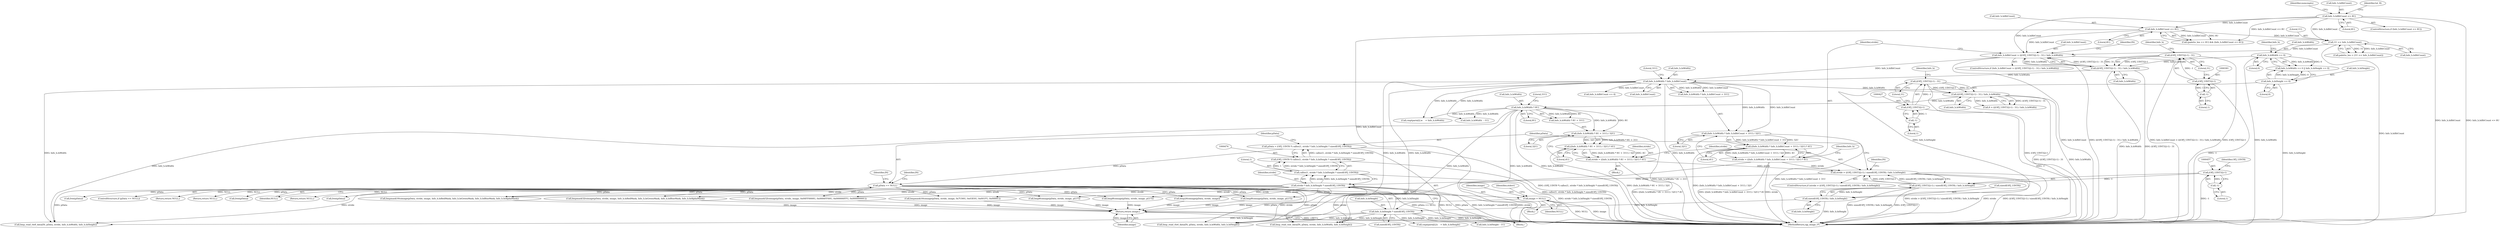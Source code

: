 digraph "0_openjpeg_da940424816e11d624362ce080bc026adffa26e8@pointer" {
"1000965" [label="(Call,image = NULL)"];
"1000486" [label="(Call,pData == NULL)"];
"1000471" [label="(Call,pData = (OPJ_UINT8 *) calloc(1, stride * Info_h.biHeight * sizeof(OPJ_UINT8)))"];
"1000473" [label="(Call,(OPJ_UINT8 *) calloc(1, stride * Info_h.biHeight * sizeof(OPJ_UINT8)))"];
"1000475" [label="(Call,calloc(1, stride * Info_h.biHeight * sizeof(OPJ_UINT8)))"];
"1000477" [label="(Call,stride * Info_h.biHeight * sizeof(OPJ_UINT8))"];
"1000453" [label="(Call,stride > ((OPJ_UINT32)-1) / sizeof(OPJ_UINT8) / Info_h.biHeight)"];
"1000393" [label="(Call,stride = ((Info_h.biWidth * Info_h.biBitCount + 31U) / 32U) * 4U)"];
"1000395" [label="(Call,((Info_h.biWidth * Info_h.biBitCount + 31U) / 32U) * 4U)"];
"1000396" [label="(Call,(Info_h.biWidth * Info_h.biBitCount + 31U) / 32U)"];
"1000398" [label="(Call,Info_h.biWidth * Info_h.biBitCount)"];
"1000378" [label="(Call,(((OPJ_UINT32)-1) - 31) / Info_h.biWidth)"];
"1000379" [label="(Call,((OPJ_UINT32)-1) - 31)"];
"1000380" [label="(Call,(OPJ_UINT32)-1)"];
"1000382" [label="(Call,-1)"];
"1000358" [label="(Call,Info_h.biWidth == 0)"];
"1000374" [label="(Call,Info_h.biBitCount > (((OPJ_UINT32)-1) - 31) / Info_h.biWidth)"];
"1000253" [label="(Call,1U << Info_h.biBitCount)"];
"1000205" [label="(Call,Info_h.biBitCount <= 8U)"];
"1000245" [label="(Call,Info_h.biBitCount <= 8U)"];
"1000439" [label="(Call,stride = ((Info_h.biWidth * 8U + 31U) / 32U) * 4U)"];
"1000441" [label="(Call,((Info_h.biWidth * 8U + 31U) / 32U) * 4U)"];
"1000442" [label="(Call,(Info_h.biWidth * 8U + 31U) / 32U)"];
"1000444" [label="(Call,Info_h.biWidth * 8U)"];
"1000424" [label="(Call,(((OPJ_UINT32)-1) - 31) / Info_h.biWidth)"];
"1000425" [label="(Call,((OPJ_UINT32)-1) - 31)"];
"1000426" [label="(Call,(OPJ_UINT32)-1)"];
"1000428" [label="(Call,-1)"];
"1000455" [label="(Call,((OPJ_UINT32)-1) / sizeof(OPJ_UINT8) / Info_h.biHeight)"];
"1000456" [label="(Call,(OPJ_UINT32)-1)"];
"1000458" [label="(Call,-1)"];
"1000460" [label="(Call,sizeof(OPJ_UINT8) / Info_h.biHeight)"];
"1000363" [label="(Call,Info_h.biHeight == 0)"];
"1000479" [label="(Call,Info_h.biHeight * sizeof(OPJ_UINT8))"];
"1000978" [label="(Return,return image;)"];
"1000339" [label="(Identifier,numcmpts)"];
"1000412" [label="(Identifier,Info_h)"];
"1000780" [label="(Call,bmp8toimage(pData, stride, image, pLUT))"];
"1000966" [label="(Identifier,image)"];
"1000255" [label="(Call,Info_h.biBitCount)"];
"1000246" [label="(Call,Info_h.biBitCount)"];
"1000495" [label="(Identifier,IN)"];
"1000448" [label="(Literal,8U)"];
"1000488" [label="(Identifier,NULL)"];
"1000406" [label="(Literal,32U)"];
"1000515" [label="(Call,bmp_read_raw_data(IN, pData, stride, Info_h.biWidth, Info_h.biHeight))"];
"1000386" [label="(Identifier,Info_h)"];
"1000444" [label="(Call,Info_h.biWidth * 8U)"];
"1000462" [label="(Identifier,OPJ_UINT8)"];
"1000443" [label="(Call,Info_h.biWidth * 8U + 31U)"];
"1000359" [label="(Call,Info_h.biWidth)"];
"1000570" [label="(Return,return NULL;)"];
"1000367" [label="(Literal,0)"];
"1000974" [label="(Call,free(pData))"];
"1000249" [label="(Literal,8U)"];
"1000566" [label="(Call,free(pData))"];
"1000124" [label="(Block,)"];
"1000430" [label="(Literal,31)"];
"1000442" [label="(Call,(Info_h.biWidth * 8U + 31U) / 32U)"];
"1000424" [label="(Call,(((OPJ_UINT32)-1) - 31) / Info_h.biWidth)"];
"1000762" [label="(Call,bmp24toimage(pData, stride, image))"];
"1000397" [label="(Call,Info_h.biWidth * Info_h.biBitCount + 31U)"];
"1000456" [label="(Call,(OPJ_UINT32)-1)"];
"1000818" [label="(Call,bmp8toimage(pData, stride, image, pLUT))"];
"1000384" [label="(Literal,31)"];
"1000440" [label="(Identifier,stride)"];
"1000410" [label="(Call,Info_h.biBitCount == 4)"];
"1000483" [label="(Call,sizeof(OPJ_UINT8))"];
"1000477" [label="(Call,stride * Info_h.biHeight * sizeof(OPJ_UINT8))"];
"1000965" [label="(Call,image = NULL)"];
"1000379" [label="(Call,((OPJ_UINT32)-1) - 31)"];
"1000491" [label="(Identifier,IN)"];
"1000945" [label="(Call,bmpmask16toimage(pData, stride, image, Info_h.biRedMask, Info_h.biGreenMask, Info_h.biBlueMask, Info_h.biAlphaMask))"];
"1000980" [label="(MethodReturn,opj_image_t*)"];
"1000472" [label="(Identifier,pData)"];
"1000478" [label="(Identifier,stride)"];
"1000452" [label="(ControlStructure,if (stride > ((OPJ_UINT32)-1) / sizeof(OPJ_UINT8) / Info_h.biHeight))"];
"1000380" [label="(Call,(OPJ_UINT32)-1)"];
"1000363" [label="(Call,Info_h.biHeight == 0)"];
"1000485" [label="(ControlStructure,if (pData == NULL))"];
"1000375" [label="(Call,Info_h.biBitCount)"];
"1000390" [label="(Identifier,IN)"];
"1000396" [label="(Call,(Info_h.biWidth * Info_h.biBitCount + 31U) / 32U)"];
"1000206" [label="(Call,Info_h.biBitCount)"];
"1000393" [label="(Call,stride = ((Info_h.biWidth * Info_h.biBitCount + 31U) / 32U) * 4U)"];
"1000455" [label="(Call,((OPJ_UINT32)-1) / sizeof(OPJ_UINT8) / Info_h.biHeight)"];
"1000460" [label="(Call,sizeof(OPJ_UINT8) / Info_h.biHeight)"];
"1000475" [label="(Call,calloc(1, stride * Info_h.biHeight * sizeof(OPJ_UINT8)))"];
"1000451" [label="(Literal,4U)"];
"1000487" [label="(Identifier,pData)"];
"1000402" [label="(Call,Info_h.biBitCount)"];
"1000479" [label="(Call,Info_h.biHeight * sizeof(OPJ_UINT8))"];
"1000962" [label="(Block,)"];
"1000480" [label="(Call,Info_h.biHeight)"];
"1000445" [label="(Call,Info_h.biWidth)"];
"1000394" [label="(Identifier,stride)"];
"1000431" [label="(Call,Info_h.biWidth)"];
"1000967" [label="(Identifier,NULL)"];
"1000373" [label="(ControlStructure,if (Info_h.biBitCount > (((OPJ_UINT32)-1) - 31) / Info_h.biWidth))"];
"1000425" [label="(Call,((OPJ_UINT32)-1) - 31)"];
"1000426" [label="(Call,(OPJ_UINT32)-1)"];
"1000458" [label="(Call,-1)"];
"1000205" [label="(Call,Info_h.biBitCount <= 8U)"];
"1000441" [label="(Call,((Info_h.biWidth * 8U + 31U) / 32U) * 4U)"];
"1000449" [label="(Literal,31U)"];
"1000529" [label="(Call,bmp_read_rle8_data(IN, pData, stride, Info_h.biWidth, Info_h.biHeight))"];
"1000429" [label="(Literal,1)"];
"1000799" [label="(Call,bmp8toimage(pData, stride, image, pLUT))"];
"1000378" [label="(Call,(((OPJ_UINT32)-1) - 31) / Info_h.biWidth)"];
"1000241" [label="(Call,(palette_len == 0U) && (Info_h.biBitCount <= 8U))"];
"1000476" [label="(Literal,1)"];
"1000428" [label="(Call,-1)"];
"1000405" [label="(Literal,31U)"];
"1000253" [label="(Call,1U << Info_h.biBitCount)"];
"1000633" [label="(Call,cmptparm[i].w    = Info_h.biWidth)"];
"1000245" [label="(Call,Info_h.biBitCount <= 8U)"];
"1000673" [label="(Return,return NULL;)"];
"1000357" [label="(Call,Info_h.biWidth == 0 || Info_h.biHeight == 0)"];
"1000450" [label="(Literal,32U)"];
"1000859" [label="(Call,bmpmask32toimage(pData, stride, image, Info_h.biRedMask, Info_h.biGreenMask, Info_h.biBlueMask, Info_h.biAlphaMask))"];
"1000969" [label="(Identifier,stderr)"];
"1000439" [label="(Call,stride = ((Info_h.biWidth * 8U + 31U) / 32U) * 4U)"];
"1000717" [label="(Call,Info_h.biWidth  - 1U)"];
"1000492" [label="(Return,return NULL;)"];
"1000463" [label="(Call,Info_h.biHeight)"];
"1000209" [label="(Literal,8U)"];
"1000382" [label="(Call,-1)"];
"1000642" [label="(Call,cmptparm[i].h    = Info_h.biHeight)"];
"1000738" [label="(Call,Info_h.biHeight - 1U)"];
"1000543" [label="(Call,bmp_read_rle4_data(IN, pData, stride, Info_h.biWidth, Info_h.biHeight))"];
"1000468" [label="(Identifier,IN)"];
"1000422" [label="(Call,8 > (((OPJ_UINT32)-1) - 31) / Info_h.biWidth)"];
"1000398" [label="(Call,Info_h.biWidth * Info_h.biBitCount)"];
"1000978" [label="(Return,return image;)"];
"1000364" [label="(Call,Info_h.biHeight)"];
"1000471" [label="(Call,pData = (OPJ_UINT8 *) calloc(1, stride * Info_h.biHeight * sizeof(OPJ_UINT8)))"];
"1000407" [label="(Literal,4U)"];
"1000383" [label="(Literal,1)"];
"1000214" [label="(Identifier,lut_R)"];
"1000454" [label="(Identifier,stride)"];
"1000251" [label="(Call,palette_len = (1U << Info_h.biBitCount))"];
"1000254" [label="(Literal,1U)"];
"1000432" [label="(Identifier,Info_h)"];
"1000459" [label="(Literal,1)"];
"1000453" [label="(Call,stride > ((OPJ_UINT32)-1) / sizeof(OPJ_UINT8) / Info_h.biHeight)"];
"1000362" [label="(Literal,0)"];
"1000399" [label="(Call,Info_h.biWidth)"];
"1000486" [label="(Call,pData == NULL)"];
"1000979" [label="(Identifier,image)"];
"1000420" [label="(Block,)"];
"1000385" [label="(Call,Info_h.biWidth)"];
"1000889" [label="(Call,bmpmask16toimage(pData, stride, image, 0x7C00U, 0x03E0U, 0x001FU, 0x0000U))"];
"1000358" [label="(Call,Info_h.biWidth == 0)"];
"1000837" [label="(Call,bmpmask32toimage(pData, stride, image, 0x00FF0000U, 0x0000FF00U, 0x000000FFU, 0x00000000U))"];
"1000671" [label="(Call,free(pData))"];
"1000473" [label="(Call,(OPJ_UINT8 *) calloc(1, stride * Info_h.biHeight * sizeof(OPJ_UINT8)))"];
"1000461" [label="(Call,sizeof(OPJ_UINT8))"];
"1000204" [label="(ControlStructure,if (Info_h.biBitCount <= 8U))"];
"1000365" [label="(Identifier,Info_h)"];
"1000374" [label="(Call,Info_h.biBitCount > (((OPJ_UINT32)-1) - 31) / Info_h.biWidth)"];
"1000395" [label="(Call,((Info_h.biWidth * Info_h.biBitCount + 31U) / 32U) * 4U)"];
"1000965" -> "1000962"  [label="AST: "];
"1000965" -> "1000967"  [label="CFG: "];
"1000966" -> "1000965"  [label="AST: "];
"1000967" -> "1000965"  [label="AST: "];
"1000969" -> "1000965"  [label="CFG: "];
"1000965" -> "1000980"  [label="DDG: NULL"];
"1000965" -> "1000980"  [label="DDG: image"];
"1000486" -> "1000965"  [label="DDG: NULL"];
"1000965" -> "1000978"  [label="DDG: image"];
"1000486" -> "1000485"  [label="AST: "];
"1000486" -> "1000488"  [label="CFG: "];
"1000487" -> "1000486"  [label="AST: "];
"1000488" -> "1000486"  [label="AST: "];
"1000491" -> "1000486"  [label="CFG: "];
"1000495" -> "1000486"  [label="CFG: "];
"1000486" -> "1000980"  [label="DDG: pData == NULL"];
"1000486" -> "1000980"  [label="DDG: NULL"];
"1000486" -> "1000980"  [label="DDG: pData"];
"1000471" -> "1000486"  [label="DDG: pData"];
"1000486" -> "1000492"  [label="DDG: NULL"];
"1000486" -> "1000515"  [label="DDG: pData"];
"1000486" -> "1000529"  [label="DDG: pData"];
"1000486" -> "1000543"  [label="DDG: pData"];
"1000486" -> "1000566"  [label="DDG: pData"];
"1000486" -> "1000570"  [label="DDG: NULL"];
"1000486" -> "1000671"  [label="DDG: pData"];
"1000486" -> "1000673"  [label="DDG: NULL"];
"1000486" -> "1000762"  [label="DDG: pData"];
"1000486" -> "1000780"  [label="DDG: pData"];
"1000486" -> "1000799"  [label="DDG: pData"];
"1000486" -> "1000818"  [label="DDG: pData"];
"1000486" -> "1000837"  [label="DDG: pData"];
"1000486" -> "1000859"  [label="DDG: pData"];
"1000486" -> "1000889"  [label="DDG: pData"];
"1000486" -> "1000945"  [label="DDG: pData"];
"1000486" -> "1000974"  [label="DDG: pData"];
"1000471" -> "1000124"  [label="AST: "];
"1000471" -> "1000473"  [label="CFG: "];
"1000472" -> "1000471"  [label="AST: "];
"1000473" -> "1000471"  [label="AST: "];
"1000487" -> "1000471"  [label="CFG: "];
"1000471" -> "1000980"  [label="DDG: (OPJ_UINT8 *) calloc(1, stride * Info_h.biHeight * sizeof(OPJ_UINT8))"];
"1000473" -> "1000471"  [label="DDG: calloc(1, stride * Info_h.biHeight * sizeof(OPJ_UINT8))"];
"1000473" -> "1000475"  [label="CFG: "];
"1000474" -> "1000473"  [label="AST: "];
"1000475" -> "1000473"  [label="AST: "];
"1000473" -> "1000980"  [label="DDG: calloc(1, stride * Info_h.biHeight * sizeof(OPJ_UINT8))"];
"1000475" -> "1000473"  [label="DDG: 1"];
"1000475" -> "1000473"  [label="DDG: stride * Info_h.biHeight * sizeof(OPJ_UINT8)"];
"1000475" -> "1000477"  [label="CFG: "];
"1000476" -> "1000475"  [label="AST: "];
"1000477" -> "1000475"  [label="AST: "];
"1000475" -> "1000980"  [label="DDG: stride * Info_h.biHeight * sizeof(OPJ_UINT8)"];
"1000477" -> "1000475"  [label="DDG: stride"];
"1000477" -> "1000475"  [label="DDG: Info_h.biHeight * sizeof(OPJ_UINT8)"];
"1000477" -> "1000479"  [label="CFG: "];
"1000478" -> "1000477"  [label="AST: "];
"1000479" -> "1000477"  [label="AST: "];
"1000477" -> "1000980"  [label="DDG: Info_h.biHeight * sizeof(OPJ_UINT8)"];
"1000477" -> "1000980"  [label="DDG: stride"];
"1000453" -> "1000477"  [label="DDG: stride"];
"1000479" -> "1000477"  [label="DDG: Info_h.biHeight"];
"1000477" -> "1000515"  [label="DDG: stride"];
"1000477" -> "1000529"  [label="DDG: stride"];
"1000477" -> "1000543"  [label="DDG: stride"];
"1000477" -> "1000762"  [label="DDG: stride"];
"1000477" -> "1000780"  [label="DDG: stride"];
"1000477" -> "1000799"  [label="DDG: stride"];
"1000477" -> "1000818"  [label="DDG: stride"];
"1000477" -> "1000837"  [label="DDG: stride"];
"1000477" -> "1000859"  [label="DDG: stride"];
"1000477" -> "1000889"  [label="DDG: stride"];
"1000477" -> "1000945"  [label="DDG: stride"];
"1000453" -> "1000452"  [label="AST: "];
"1000453" -> "1000455"  [label="CFG: "];
"1000454" -> "1000453"  [label="AST: "];
"1000455" -> "1000453"  [label="AST: "];
"1000468" -> "1000453"  [label="CFG: "];
"1000472" -> "1000453"  [label="CFG: "];
"1000453" -> "1000980"  [label="DDG: ((OPJ_UINT32)-1) / sizeof(OPJ_UINT8) / Info_h.biHeight"];
"1000453" -> "1000980"  [label="DDG: stride > ((OPJ_UINT32)-1) / sizeof(OPJ_UINT8) / Info_h.biHeight"];
"1000453" -> "1000980"  [label="DDG: stride"];
"1000393" -> "1000453"  [label="DDG: stride"];
"1000439" -> "1000453"  [label="DDG: stride"];
"1000455" -> "1000453"  [label="DDG: (OPJ_UINT32)-1"];
"1000455" -> "1000453"  [label="DDG: sizeof(OPJ_UINT8) / Info_h.biHeight"];
"1000393" -> "1000124"  [label="AST: "];
"1000393" -> "1000395"  [label="CFG: "];
"1000394" -> "1000393"  [label="AST: "];
"1000395" -> "1000393"  [label="AST: "];
"1000412" -> "1000393"  [label="CFG: "];
"1000393" -> "1000980"  [label="DDG: stride"];
"1000393" -> "1000980"  [label="DDG: ((Info_h.biWidth * Info_h.biBitCount + 31U) / 32U) * 4U"];
"1000395" -> "1000393"  [label="DDG: (Info_h.biWidth * Info_h.biBitCount + 31U) / 32U"];
"1000395" -> "1000393"  [label="DDG: 4U"];
"1000395" -> "1000407"  [label="CFG: "];
"1000396" -> "1000395"  [label="AST: "];
"1000407" -> "1000395"  [label="AST: "];
"1000395" -> "1000980"  [label="DDG: (Info_h.biWidth * Info_h.biBitCount + 31U) / 32U"];
"1000396" -> "1000395"  [label="DDG: Info_h.biWidth * Info_h.biBitCount + 31U"];
"1000396" -> "1000395"  [label="DDG: 32U"];
"1000396" -> "1000406"  [label="CFG: "];
"1000397" -> "1000396"  [label="AST: "];
"1000406" -> "1000396"  [label="AST: "];
"1000407" -> "1000396"  [label="CFG: "];
"1000396" -> "1000980"  [label="DDG: Info_h.biWidth * Info_h.biBitCount + 31U"];
"1000398" -> "1000396"  [label="DDG: Info_h.biWidth"];
"1000398" -> "1000396"  [label="DDG: Info_h.biBitCount"];
"1000398" -> "1000397"  [label="AST: "];
"1000398" -> "1000402"  [label="CFG: "];
"1000399" -> "1000398"  [label="AST: "];
"1000402" -> "1000398"  [label="AST: "];
"1000405" -> "1000398"  [label="CFG: "];
"1000398" -> "1000980"  [label="DDG: Info_h.biWidth"];
"1000398" -> "1000397"  [label="DDG: Info_h.biWidth"];
"1000398" -> "1000397"  [label="DDG: Info_h.biBitCount"];
"1000378" -> "1000398"  [label="DDG: Info_h.biWidth"];
"1000374" -> "1000398"  [label="DDG: Info_h.biBitCount"];
"1000398" -> "1000410"  [label="DDG: Info_h.biBitCount"];
"1000398" -> "1000424"  [label="DDG: Info_h.biWidth"];
"1000398" -> "1000515"  [label="DDG: Info_h.biWidth"];
"1000398" -> "1000529"  [label="DDG: Info_h.biWidth"];
"1000398" -> "1000543"  [label="DDG: Info_h.biWidth"];
"1000398" -> "1000633"  [label="DDG: Info_h.biWidth"];
"1000398" -> "1000717"  [label="DDG: Info_h.biWidth"];
"1000378" -> "1000374"  [label="AST: "];
"1000378" -> "1000385"  [label="CFG: "];
"1000379" -> "1000378"  [label="AST: "];
"1000385" -> "1000378"  [label="AST: "];
"1000374" -> "1000378"  [label="CFG: "];
"1000378" -> "1000980"  [label="DDG: ((OPJ_UINT32)-1) - 31"];
"1000378" -> "1000980"  [label="DDG: Info_h.biWidth"];
"1000378" -> "1000374"  [label="DDG: ((OPJ_UINT32)-1) - 31"];
"1000378" -> "1000374"  [label="DDG: Info_h.biWidth"];
"1000379" -> "1000378"  [label="DDG: (OPJ_UINT32)-1"];
"1000379" -> "1000378"  [label="DDG: 31"];
"1000358" -> "1000378"  [label="DDG: Info_h.biWidth"];
"1000379" -> "1000384"  [label="CFG: "];
"1000380" -> "1000379"  [label="AST: "];
"1000384" -> "1000379"  [label="AST: "];
"1000386" -> "1000379"  [label="CFG: "];
"1000379" -> "1000980"  [label="DDG: (OPJ_UINT32)-1"];
"1000380" -> "1000379"  [label="DDG: -1"];
"1000380" -> "1000382"  [label="CFG: "];
"1000381" -> "1000380"  [label="AST: "];
"1000382" -> "1000380"  [label="AST: "];
"1000384" -> "1000380"  [label="CFG: "];
"1000380" -> "1000980"  [label="DDG: -1"];
"1000382" -> "1000380"  [label="DDG: 1"];
"1000382" -> "1000383"  [label="CFG: "];
"1000383" -> "1000382"  [label="AST: "];
"1000358" -> "1000357"  [label="AST: "];
"1000358" -> "1000362"  [label="CFG: "];
"1000359" -> "1000358"  [label="AST: "];
"1000362" -> "1000358"  [label="AST: "];
"1000365" -> "1000358"  [label="CFG: "];
"1000357" -> "1000358"  [label="CFG: "];
"1000358" -> "1000980"  [label="DDG: Info_h.biWidth"];
"1000358" -> "1000357"  [label="DDG: Info_h.biWidth"];
"1000358" -> "1000357"  [label="DDG: 0"];
"1000374" -> "1000373"  [label="AST: "];
"1000375" -> "1000374"  [label="AST: "];
"1000390" -> "1000374"  [label="CFG: "];
"1000394" -> "1000374"  [label="CFG: "];
"1000374" -> "1000980"  [label="DDG: Info_h.biBitCount"];
"1000374" -> "1000980"  [label="DDG: (((OPJ_UINT32)-1) - 31) / Info_h.biWidth"];
"1000374" -> "1000980"  [label="DDG: Info_h.biBitCount > (((OPJ_UINT32)-1) - 31) / Info_h.biWidth"];
"1000253" -> "1000374"  [label="DDG: Info_h.biBitCount"];
"1000205" -> "1000374"  [label="DDG: Info_h.biBitCount"];
"1000245" -> "1000374"  [label="DDG: Info_h.biBitCount"];
"1000253" -> "1000251"  [label="AST: "];
"1000253" -> "1000255"  [label="CFG: "];
"1000254" -> "1000253"  [label="AST: "];
"1000255" -> "1000253"  [label="AST: "];
"1000251" -> "1000253"  [label="CFG: "];
"1000253" -> "1000980"  [label="DDG: Info_h.biBitCount"];
"1000253" -> "1000251"  [label="DDG: 1U"];
"1000253" -> "1000251"  [label="DDG: Info_h.biBitCount"];
"1000205" -> "1000253"  [label="DDG: Info_h.biBitCount"];
"1000245" -> "1000253"  [label="DDG: Info_h.biBitCount"];
"1000205" -> "1000204"  [label="AST: "];
"1000205" -> "1000209"  [label="CFG: "];
"1000206" -> "1000205"  [label="AST: "];
"1000209" -> "1000205"  [label="AST: "];
"1000214" -> "1000205"  [label="CFG: "];
"1000339" -> "1000205"  [label="CFG: "];
"1000205" -> "1000980"  [label="DDG: Info_h.biBitCount"];
"1000205" -> "1000980"  [label="DDG: Info_h.biBitCount <= 8U"];
"1000205" -> "1000241"  [label="DDG: Info_h.biBitCount <= 8U"];
"1000205" -> "1000245"  [label="DDG: Info_h.biBitCount"];
"1000245" -> "1000241"  [label="AST: "];
"1000245" -> "1000249"  [label="CFG: "];
"1000246" -> "1000245"  [label="AST: "];
"1000249" -> "1000245"  [label="AST: "];
"1000241" -> "1000245"  [label="CFG: "];
"1000245" -> "1000980"  [label="DDG: Info_h.biBitCount"];
"1000245" -> "1000241"  [label="DDG: Info_h.biBitCount"];
"1000245" -> "1000241"  [label="DDG: 8U"];
"1000439" -> "1000420"  [label="AST: "];
"1000439" -> "1000441"  [label="CFG: "];
"1000440" -> "1000439"  [label="AST: "];
"1000441" -> "1000439"  [label="AST: "];
"1000454" -> "1000439"  [label="CFG: "];
"1000439" -> "1000980"  [label="DDG: ((Info_h.biWidth * 8U + 31U) / 32U) * 4U"];
"1000441" -> "1000439"  [label="DDG: (Info_h.biWidth * 8U + 31U) / 32U"];
"1000441" -> "1000439"  [label="DDG: 4U"];
"1000441" -> "1000451"  [label="CFG: "];
"1000442" -> "1000441"  [label="AST: "];
"1000451" -> "1000441"  [label="AST: "];
"1000441" -> "1000980"  [label="DDG: (Info_h.biWidth * 8U + 31U) / 32U"];
"1000442" -> "1000441"  [label="DDG: Info_h.biWidth * 8U + 31U"];
"1000442" -> "1000441"  [label="DDG: 32U"];
"1000442" -> "1000450"  [label="CFG: "];
"1000443" -> "1000442"  [label="AST: "];
"1000450" -> "1000442"  [label="AST: "];
"1000451" -> "1000442"  [label="CFG: "];
"1000442" -> "1000980"  [label="DDG: Info_h.biWidth * 8U + 31U"];
"1000444" -> "1000442"  [label="DDG: Info_h.biWidth"];
"1000444" -> "1000442"  [label="DDG: 8U"];
"1000444" -> "1000443"  [label="AST: "];
"1000444" -> "1000448"  [label="CFG: "];
"1000445" -> "1000444"  [label="AST: "];
"1000448" -> "1000444"  [label="AST: "];
"1000449" -> "1000444"  [label="CFG: "];
"1000444" -> "1000980"  [label="DDG: Info_h.biWidth"];
"1000444" -> "1000443"  [label="DDG: Info_h.biWidth"];
"1000444" -> "1000443"  [label="DDG: 8U"];
"1000424" -> "1000444"  [label="DDG: Info_h.biWidth"];
"1000444" -> "1000515"  [label="DDG: Info_h.biWidth"];
"1000444" -> "1000529"  [label="DDG: Info_h.biWidth"];
"1000444" -> "1000543"  [label="DDG: Info_h.biWidth"];
"1000444" -> "1000633"  [label="DDG: Info_h.biWidth"];
"1000444" -> "1000717"  [label="DDG: Info_h.biWidth"];
"1000424" -> "1000422"  [label="AST: "];
"1000424" -> "1000431"  [label="CFG: "];
"1000425" -> "1000424"  [label="AST: "];
"1000431" -> "1000424"  [label="AST: "];
"1000422" -> "1000424"  [label="CFG: "];
"1000424" -> "1000980"  [label="DDG: ((OPJ_UINT32)-1) - 31"];
"1000424" -> "1000980"  [label="DDG: Info_h.biWidth"];
"1000424" -> "1000422"  [label="DDG: ((OPJ_UINT32)-1) - 31"];
"1000424" -> "1000422"  [label="DDG: Info_h.biWidth"];
"1000425" -> "1000424"  [label="DDG: (OPJ_UINT32)-1"];
"1000425" -> "1000424"  [label="DDG: 31"];
"1000425" -> "1000430"  [label="CFG: "];
"1000426" -> "1000425"  [label="AST: "];
"1000430" -> "1000425"  [label="AST: "];
"1000432" -> "1000425"  [label="CFG: "];
"1000425" -> "1000980"  [label="DDG: (OPJ_UINT32)-1"];
"1000426" -> "1000425"  [label="DDG: -1"];
"1000426" -> "1000428"  [label="CFG: "];
"1000427" -> "1000426"  [label="AST: "];
"1000428" -> "1000426"  [label="AST: "];
"1000430" -> "1000426"  [label="CFG: "];
"1000426" -> "1000980"  [label="DDG: -1"];
"1000428" -> "1000426"  [label="DDG: 1"];
"1000428" -> "1000429"  [label="CFG: "];
"1000429" -> "1000428"  [label="AST: "];
"1000455" -> "1000460"  [label="CFG: "];
"1000456" -> "1000455"  [label="AST: "];
"1000460" -> "1000455"  [label="AST: "];
"1000455" -> "1000980"  [label="DDG: sizeof(OPJ_UINT8) / Info_h.biHeight"];
"1000455" -> "1000980"  [label="DDG: (OPJ_UINT32)-1"];
"1000456" -> "1000455"  [label="DDG: -1"];
"1000460" -> "1000455"  [label="DDG: Info_h.biHeight"];
"1000456" -> "1000458"  [label="CFG: "];
"1000457" -> "1000456"  [label="AST: "];
"1000458" -> "1000456"  [label="AST: "];
"1000462" -> "1000456"  [label="CFG: "];
"1000456" -> "1000980"  [label="DDG: -1"];
"1000458" -> "1000456"  [label="DDG: 1"];
"1000458" -> "1000459"  [label="CFG: "];
"1000459" -> "1000458"  [label="AST: "];
"1000460" -> "1000463"  [label="CFG: "];
"1000461" -> "1000460"  [label="AST: "];
"1000463" -> "1000460"  [label="AST: "];
"1000460" -> "1000980"  [label="DDG: Info_h.biHeight"];
"1000363" -> "1000460"  [label="DDG: Info_h.biHeight"];
"1000460" -> "1000479"  [label="DDG: Info_h.biHeight"];
"1000363" -> "1000357"  [label="AST: "];
"1000363" -> "1000367"  [label="CFG: "];
"1000364" -> "1000363"  [label="AST: "];
"1000367" -> "1000363"  [label="AST: "];
"1000357" -> "1000363"  [label="CFG: "];
"1000363" -> "1000980"  [label="DDG: Info_h.biHeight"];
"1000363" -> "1000357"  [label="DDG: Info_h.biHeight"];
"1000363" -> "1000357"  [label="DDG: 0"];
"1000479" -> "1000483"  [label="CFG: "];
"1000480" -> "1000479"  [label="AST: "];
"1000483" -> "1000479"  [label="AST: "];
"1000479" -> "1000980"  [label="DDG: Info_h.biHeight"];
"1000479" -> "1000515"  [label="DDG: Info_h.biHeight"];
"1000479" -> "1000529"  [label="DDG: Info_h.biHeight"];
"1000479" -> "1000543"  [label="DDG: Info_h.biHeight"];
"1000479" -> "1000642"  [label="DDG: Info_h.biHeight"];
"1000479" -> "1000738"  [label="DDG: Info_h.biHeight"];
"1000978" -> "1000124"  [label="AST: "];
"1000978" -> "1000979"  [label="CFG: "];
"1000979" -> "1000978"  [label="AST: "];
"1000980" -> "1000978"  [label="CFG: "];
"1000978" -> "1000980"  [label="DDG: <RET>"];
"1000979" -> "1000978"  [label="DDG: image"];
"1000780" -> "1000978"  [label="DDG: image"];
"1000799" -> "1000978"  [label="DDG: image"];
"1000889" -> "1000978"  [label="DDG: image"];
"1000945" -> "1000978"  [label="DDG: image"];
"1000762" -> "1000978"  [label="DDG: image"];
"1000859" -> "1000978"  [label="DDG: image"];
"1000837" -> "1000978"  [label="DDG: image"];
"1000818" -> "1000978"  [label="DDG: image"];
}
